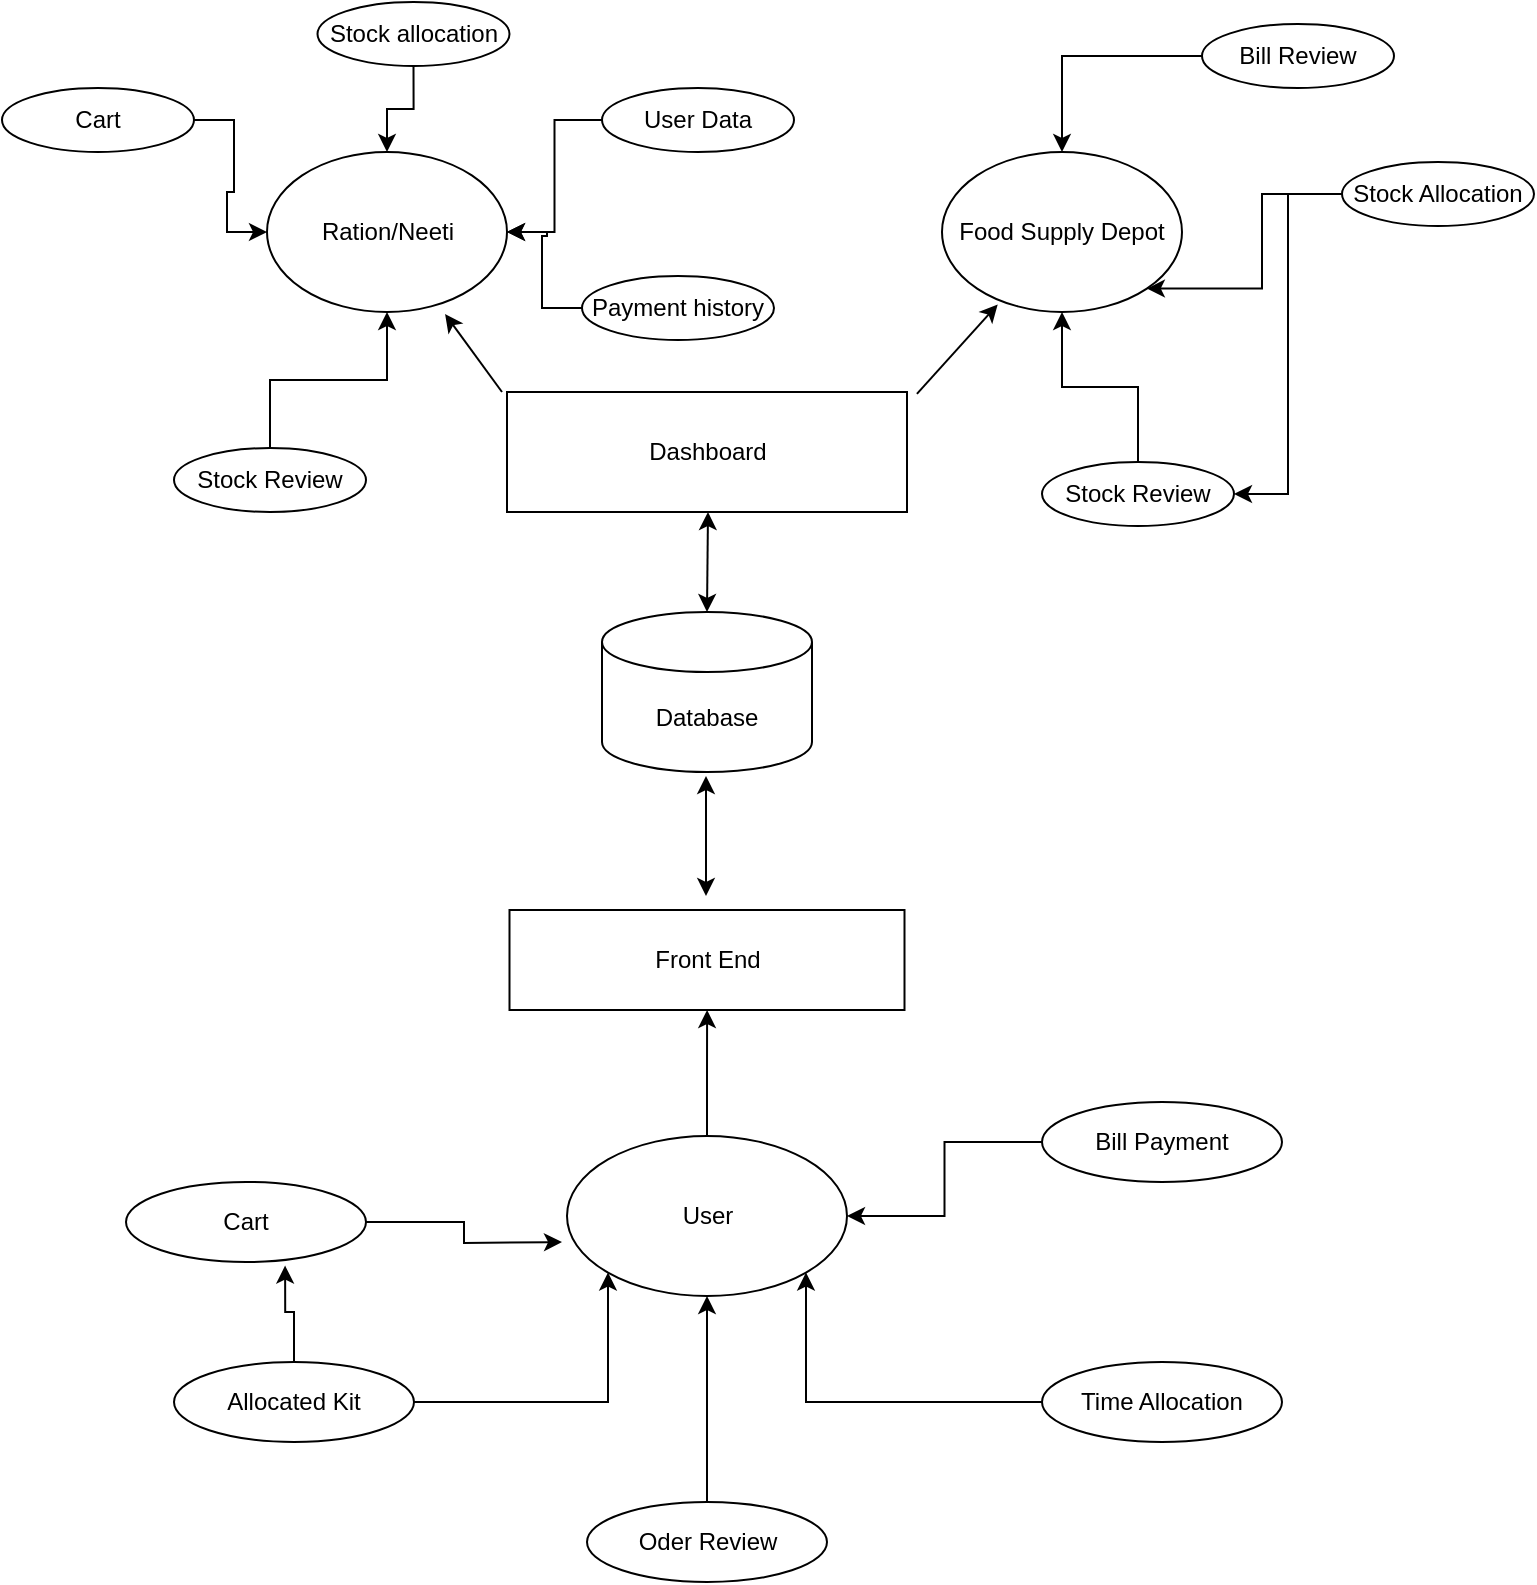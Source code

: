 <mxfile version="14.0.4" type="device"><diagram id="Bg2FJzQp687gbWF-isij" name="Page-1"><mxGraphModel dx="1038" dy="477" grid="1" gridSize="10" guides="1" tooltips="1" connect="1" arrows="1" fold="1" page="1" pageScale="1" pageWidth="850" pageHeight="1100" background="none" math="0" shadow="0"><root><mxCell id="0"/><mxCell id="1" parent="0"/><mxCell id="Ui1nWXElRTV13TxNZKmU-2" value="Database" style="shape=cylinder3;whiteSpace=wrap;html=1;boundedLbl=1;backgroundOutline=1;size=15;" vertex="1" parent="1"><mxGeometry x="350" y="405" width="105" height="80" as="geometry"/></mxCell><mxCell id="Ui1nWXElRTV13TxNZKmU-4" value="Dashboard" style="rounded=0;whiteSpace=wrap;html=1;" vertex="1" parent="1"><mxGeometry x="302.5" y="295" width="200" height="60" as="geometry"/></mxCell><mxCell id="Ui1nWXElRTV13TxNZKmU-5" value="Ration/Neeti" style="ellipse;whiteSpace=wrap;html=1;" vertex="1" parent="1"><mxGeometry x="182.5" y="175" width="120" height="80" as="geometry"/></mxCell><mxCell id="Ui1nWXElRTV13TxNZKmU-6" value="Food Supply Depot" style="ellipse;whiteSpace=wrap;html=1;" vertex="1" parent="1"><mxGeometry x="520" y="175" width="120" height="80" as="geometry"/></mxCell><mxCell id="Ui1nWXElRTV13TxNZKmU-7" value="" style="endArrow=classic;startArrow=classic;html=1;entryX=0.5;entryY=0;entryDx=0;entryDy=0;entryPerimeter=0;" edge="1" parent="1" target="Ui1nWXElRTV13TxNZKmU-2"><mxGeometry width="50" height="50" relative="1" as="geometry"><mxPoint x="403" y="355" as="sourcePoint"/><mxPoint x="420" y="265" as="targetPoint"/></mxGeometry></mxCell><mxCell id="Ui1nWXElRTV13TxNZKmU-8" value="" style="endArrow=classic;html=1;entryX=0.742;entryY=1.013;entryDx=0;entryDy=0;entryPerimeter=0;" edge="1" parent="1" target="Ui1nWXElRTV13TxNZKmU-5"><mxGeometry width="50" height="50" relative="1" as="geometry"><mxPoint x="300" y="295" as="sourcePoint"/><mxPoint x="280" y="245" as="targetPoint"/></mxGeometry></mxCell><mxCell id="Ui1nWXElRTV13TxNZKmU-10" value="" style="endArrow=classic;html=1;" edge="1" parent="1"><mxGeometry width="50" height="50" relative="1" as="geometry"><mxPoint x="507.46" y="295.96" as="sourcePoint"/><mxPoint x="547.873" y="251.196" as="targetPoint"/></mxGeometry></mxCell><mxCell id="Ui1nWXElRTV13TxNZKmU-17" value="" style="edgeStyle=orthogonalEdgeStyle;rounded=0;orthogonalLoop=1;jettySize=auto;html=1;" edge="1" parent="1" source="Ui1nWXElRTV13TxNZKmU-13" target="Ui1nWXElRTV13TxNZKmU-6"><mxGeometry relative="1" as="geometry"/></mxCell><mxCell id="Ui1nWXElRTV13TxNZKmU-13" value="Stock Review" style="ellipse;whiteSpace=wrap;html=1;" vertex="1" parent="1"><mxGeometry x="570" y="330" width="96" height="32" as="geometry"/></mxCell><mxCell id="Ui1nWXElRTV13TxNZKmU-19" value="" style="edgeStyle=orthogonalEdgeStyle;rounded=0;orthogonalLoop=1;jettySize=auto;html=1;entryX=1;entryY=1;entryDx=0;entryDy=0;" edge="1" parent="1" source="Ui1nWXElRTV13TxNZKmU-14" target="Ui1nWXElRTV13TxNZKmU-6"><mxGeometry relative="1" as="geometry"/></mxCell><mxCell id="Ui1nWXElRTV13TxNZKmU-21" style="edgeStyle=orthogonalEdgeStyle;rounded=0;orthogonalLoop=1;jettySize=auto;html=1;entryX=1;entryY=0.5;entryDx=0;entryDy=0;" edge="1" parent="1" source="Ui1nWXElRTV13TxNZKmU-14" target="Ui1nWXElRTV13TxNZKmU-13"><mxGeometry relative="1" as="geometry"/></mxCell><mxCell id="Ui1nWXElRTV13TxNZKmU-14" value="Stock Allocation" style="ellipse;whiteSpace=wrap;html=1;" vertex="1" parent="1"><mxGeometry x="720" y="180" width="96" height="32" as="geometry"/></mxCell><mxCell id="Ui1nWXElRTV13TxNZKmU-22" value="" style="edgeStyle=orthogonalEdgeStyle;rounded=0;orthogonalLoop=1;jettySize=auto;html=1;" edge="1" parent="1" source="Ui1nWXElRTV13TxNZKmU-15" target="Ui1nWXElRTV13TxNZKmU-6"><mxGeometry relative="1" as="geometry"/></mxCell><mxCell id="Ui1nWXElRTV13TxNZKmU-15" value="Bill Review" style="ellipse;whiteSpace=wrap;html=1;" vertex="1" parent="1"><mxGeometry x="650" y="111" width="96" height="32" as="geometry"/></mxCell><mxCell id="Ui1nWXElRTV13TxNZKmU-26" value="" style="edgeStyle=orthogonalEdgeStyle;rounded=0;orthogonalLoop=1;jettySize=auto;html=1;" edge="1" parent="1" source="Ui1nWXElRTV13TxNZKmU-23" target="Ui1nWXElRTV13TxNZKmU-5"><mxGeometry relative="1" as="geometry"/></mxCell><mxCell id="Ui1nWXElRTV13TxNZKmU-23" value="Stock Review" style="ellipse;whiteSpace=wrap;html=1;" vertex="1" parent="1"><mxGeometry x="136" y="323" width="96" height="32" as="geometry"/></mxCell><mxCell id="Ui1nWXElRTV13TxNZKmU-27" value="" style="edgeStyle=orthogonalEdgeStyle;rounded=0;orthogonalLoop=1;jettySize=auto;html=1;" edge="1" parent="1" source="Ui1nWXElRTV13TxNZKmU-24" target="Ui1nWXElRTV13TxNZKmU-5"><mxGeometry relative="1" as="geometry"/></mxCell><mxCell id="Ui1nWXElRTV13TxNZKmU-24" value="User Data" style="ellipse;whiteSpace=wrap;html=1;" vertex="1" parent="1"><mxGeometry x="350" y="143" width="96" height="32" as="geometry"/></mxCell><mxCell id="Ui1nWXElRTV13TxNZKmU-30" value="" style="edgeStyle=orthogonalEdgeStyle;rounded=0;orthogonalLoop=1;jettySize=auto;html=1;" edge="1" parent="1" source="Ui1nWXElRTV13TxNZKmU-25" target="Ui1nWXElRTV13TxNZKmU-5"><mxGeometry relative="1" as="geometry"/></mxCell><mxCell id="Ui1nWXElRTV13TxNZKmU-25" value="Stock allocation" style="ellipse;whiteSpace=wrap;html=1;" vertex="1" parent="1"><mxGeometry x="207.75" y="100" width="96" height="32" as="geometry"/></mxCell><mxCell id="Ui1nWXElRTV13TxNZKmU-32" value="" style="edgeStyle=orthogonalEdgeStyle;rounded=0;orthogonalLoop=1;jettySize=auto;html=1;" edge="1" parent="1" source="Ui1nWXElRTV13TxNZKmU-31" target="Ui1nWXElRTV13TxNZKmU-5"><mxGeometry relative="1" as="geometry"/></mxCell><mxCell id="Ui1nWXElRTV13TxNZKmU-31" value="Cart" style="ellipse;whiteSpace=wrap;html=1;" vertex="1" parent="1"><mxGeometry x="50" y="143" width="96" height="32" as="geometry"/></mxCell><mxCell id="Ui1nWXElRTV13TxNZKmU-34" value="" style="edgeStyle=orthogonalEdgeStyle;rounded=0;orthogonalLoop=1;jettySize=auto;html=1;" edge="1" parent="1" source="Ui1nWXElRTV13TxNZKmU-33" target="Ui1nWXElRTV13TxNZKmU-5"><mxGeometry relative="1" as="geometry"/></mxCell><mxCell id="Ui1nWXElRTV13TxNZKmU-33" value="Payment history" style="ellipse;whiteSpace=wrap;html=1;" vertex="1" parent="1"><mxGeometry x="340" y="237" width="96" height="32" as="geometry"/></mxCell><mxCell id="Ui1nWXElRTV13TxNZKmU-35" value="" style="endArrow=classic;startArrow=classic;html=1;" edge="1" parent="1"><mxGeometry width="50" height="50" relative="1" as="geometry"><mxPoint x="402" y="547" as="sourcePoint"/><mxPoint x="402" y="487" as="targetPoint"/></mxGeometry></mxCell><mxCell id="Ui1nWXElRTV13TxNZKmU-37" value="Front End" style="rounded=0;whiteSpace=wrap;html=1;" vertex="1" parent="1"><mxGeometry x="303.75" y="554" width="197.5" height="50" as="geometry"/></mxCell><mxCell id="Ui1nWXElRTV13TxNZKmU-39" value="" style="edgeStyle=orthogonalEdgeStyle;rounded=0;orthogonalLoop=1;jettySize=auto;html=1;" edge="1" parent="1" source="Ui1nWXElRTV13TxNZKmU-38" target="Ui1nWXElRTV13TxNZKmU-37"><mxGeometry relative="1" as="geometry"/></mxCell><mxCell id="Ui1nWXElRTV13TxNZKmU-38" value="User" style="ellipse;whiteSpace=wrap;html=1;" vertex="1" parent="1"><mxGeometry x="332.5" y="667" width="140" height="80" as="geometry"/></mxCell><mxCell id="Ui1nWXElRTV13TxNZKmU-41" value="" style="edgeStyle=orthogonalEdgeStyle;rounded=0;orthogonalLoop=1;jettySize=auto;html=1;" edge="1" parent="1" source="Ui1nWXElRTV13TxNZKmU-40" target="Ui1nWXElRTV13TxNZKmU-38"><mxGeometry relative="1" as="geometry"/></mxCell><mxCell id="Ui1nWXElRTV13TxNZKmU-40" value="Oder Review" style="ellipse;whiteSpace=wrap;html=1;" vertex="1" parent="1"><mxGeometry x="342.5" y="850" width="120" height="40" as="geometry"/></mxCell><mxCell id="Ui1nWXElRTV13TxNZKmU-43" value="" style="edgeStyle=orthogonalEdgeStyle;rounded=0;orthogonalLoop=1;jettySize=auto;html=1;" edge="1" parent="1" source="Ui1nWXElRTV13TxNZKmU-42" target="Ui1nWXElRTV13TxNZKmU-38"><mxGeometry relative="1" as="geometry"/></mxCell><mxCell id="Ui1nWXElRTV13TxNZKmU-42" value="Bill Payment" style="ellipse;whiteSpace=wrap;html=1;" vertex="1" parent="1"><mxGeometry x="570" y="650" width="120" height="40" as="geometry"/></mxCell><mxCell id="Ui1nWXElRTV13TxNZKmU-45" style="edgeStyle=orthogonalEdgeStyle;rounded=0;orthogonalLoop=1;jettySize=auto;html=1;entryX=1;entryY=1;entryDx=0;entryDy=0;" edge="1" parent="1" source="Ui1nWXElRTV13TxNZKmU-44" target="Ui1nWXElRTV13TxNZKmU-38"><mxGeometry relative="1" as="geometry"/></mxCell><mxCell id="Ui1nWXElRTV13TxNZKmU-44" value="Time Allocation" style="ellipse;whiteSpace=wrap;html=1;" vertex="1" parent="1"><mxGeometry x="570" y="780" width="120" height="40" as="geometry"/></mxCell><mxCell id="Ui1nWXElRTV13TxNZKmU-47" style="edgeStyle=orthogonalEdgeStyle;rounded=0;orthogonalLoop=1;jettySize=auto;html=1;" edge="1" parent="1" source="Ui1nWXElRTV13TxNZKmU-46"><mxGeometry relative="1" as="geometry"><mxPoint x="330" y="720" as="targetPoint"/></mxGeometry></mxCell><mxCell id="Ui1nWXElRTV13TxNZKmU-46" value="Cart" style="ellipse;whiteSpace=wrap;html=1;" vertex="1" parent="1"><mxGeometry x="112" y="690" width="120" height="40" as="geometry"/></mxCell><mxCell id="Ui1nWXElRTV13TxNZKmU-49" style="edgeStyle=orthogonalEdgeStyle;rounded=0;orthogonalLoop=1;jettySize=auto;html=1;entryX=0.663;entryY=1.045;entryDx=0;entryDy=0;entryPerimeter=0;" edge="1" parent="1" source="Ui1nWXElRTV13TxNZKmU-48" target="Ui1nWXElRTV13TxNZKmU-46"><mxGeometry relative="1" as="geometry"/></mxCell><mxCell id="Ui1nWXElRTV13TxNZKmU-50" style="edgeStyle=orthogonalEdgeStyle;rounded=0;orthogonalLoop=1;jettySize=auto;html=1;entryX=0;entryY=1;entryDx=0;entryDy=0;" edge="1" parent="1" source="Ui1nWXElRTV13TxNZKmU-48" target="Ui1nWXElRTV13TxNZKmU-38"><mxGeometry relative="1" as="geometry"/></mxCell><mxCell id="Ui1nWXElRTV13TxNZKmU-48" value="Allocated Kit" style="ellipse;whiteSpace=wrap;html=1;" vertex="1" parent="1"><mxGeometry x="136" y="780" width="120" height="40" as="geometry"/></mxCell></root></mxGraphModel></diagram></mxfile>